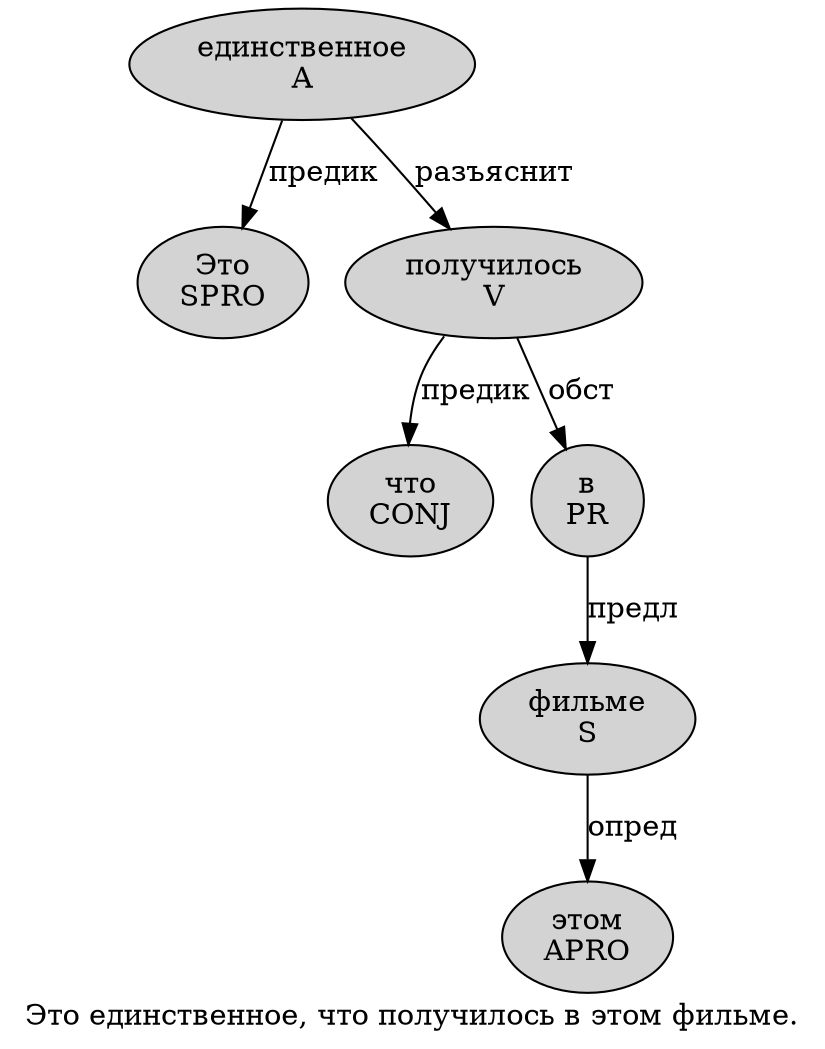 digraph SENTENCE_3823 {
	graph [label="Это единственное, что получилось в этом фильме."]
	node [style=filled]
		0 [label="Это
SPRO" color="" fillcolor=lightgray penwidth=1 shape=ellipse]
		1 [label="единственное
A" color="" fillcolor=lightgray penwidth=1 shape=ellipse]
		3 [label="что
CONJ" color="" fillcolor=lightgray penwidth=1 shape=ellipse]
		4 [label="получилось
V" color="" fillcolor=lightgray penwidth=1 shape=ellipse]
		5 [label="в
PR" color="" fillcolor=lightgray penwidth=1 shape=ellipse]
		6 [label="этом
APRO" color="" fillcolor=lightgray penwidth=1 shape=ellipse]
		7 [label="фильме
S" color="" fillcolor=lightgray penwidth=1 shape=ellipse]
			4 -> 3 [label="предик"]
			4 -> 5 [label="обст"]
			1 -> 0 [label="предик"]
			1 -> 4 [label="разъяснит"]
			7 -> 6 [label="опред"]
			5 -> 7 [label="предл"]
}